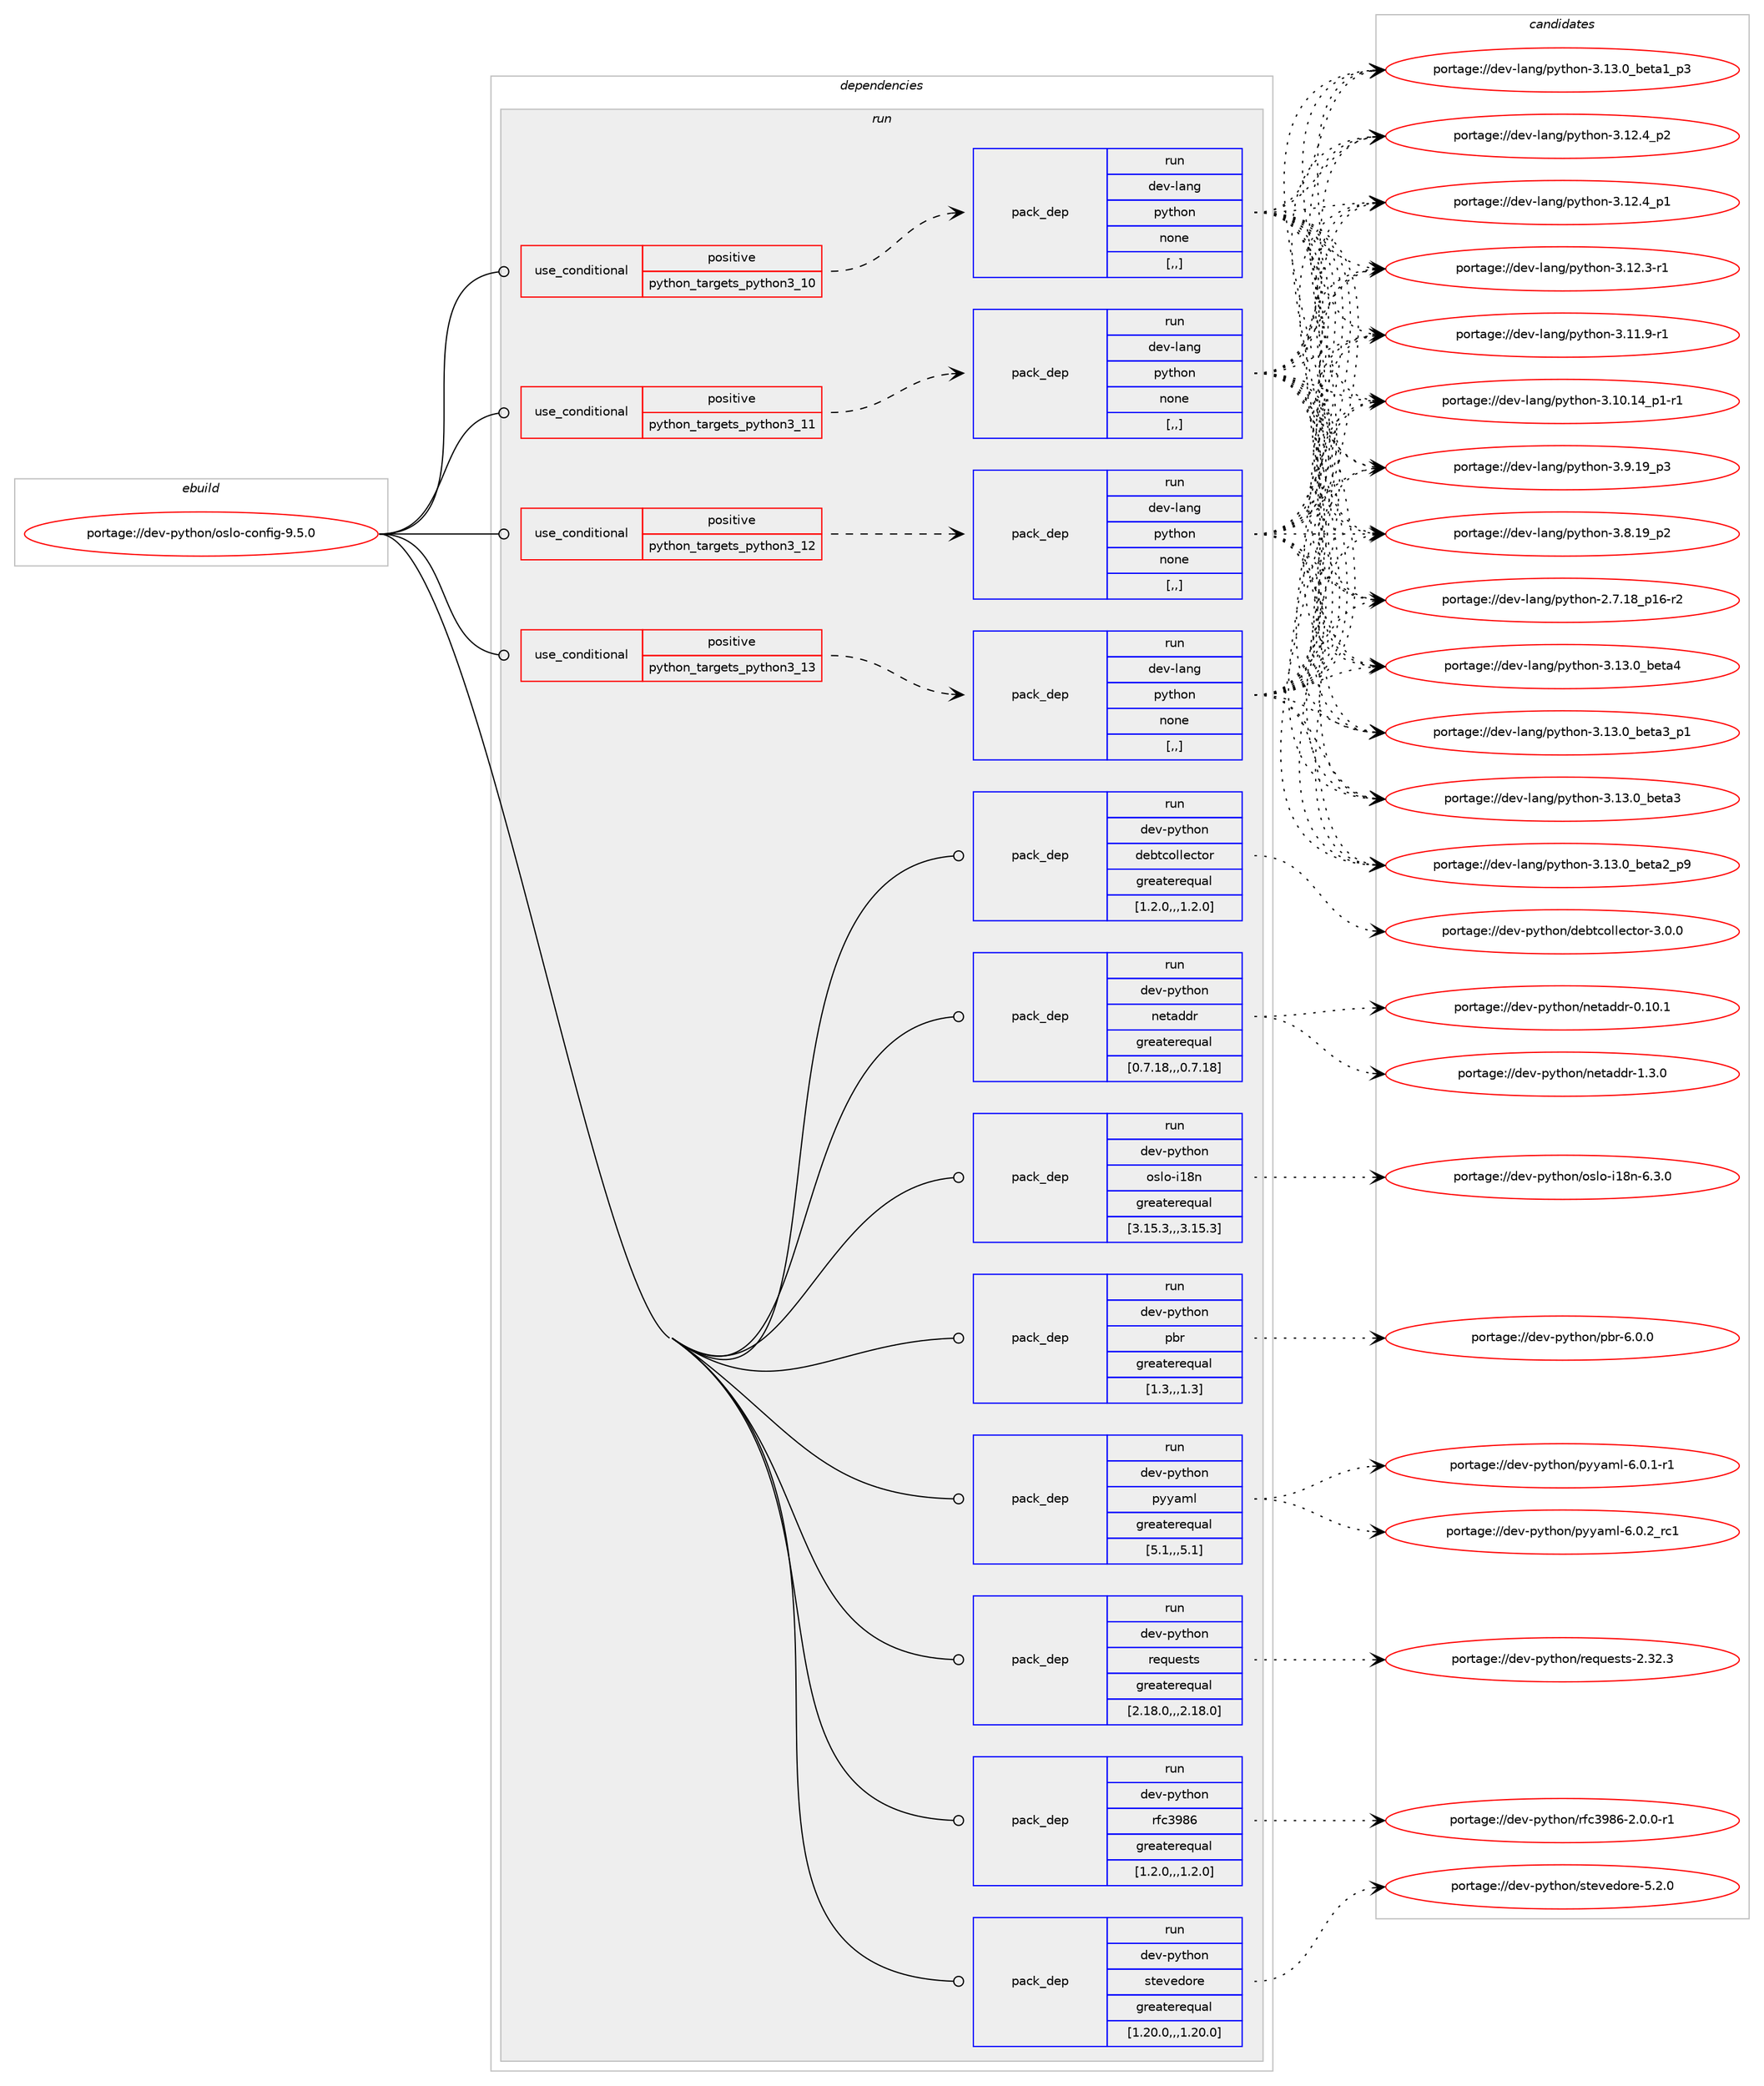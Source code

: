 digraph prolog {

# *************
# Graph options
# *************

newrank=true;
concentrate=true;
compound=true;
graph [rankdir=LR,fontname=Helvetica,fontsize=10,ranksep=1.5];#, ranksep=2.5, nodesep=0.2];
edge  [arrowhead=vee];
node  [fontname=Helvetica,fontsize=10];

# **********
# The ebuild
# **********

subgraph cluster_leftcol {
color=gray;
label=<<i>ebuild</i>>;
id [label="portage://dev-python/oslo-config-9.5.0", color=red, width=4, href="../dev-python/oslo-config-9.5.0.svg"];
}

# ****************
# The dependencies
# ****************

subgraph cluster_midcol {
color=gray;
label=<<i>dependencies</i>>;
subgraph cluster_compile {
fillcolor="#eeeeee";
style=filled;
label=<<i>compile</i>>;
}
subgraph cluster_compileandrun {
fillcolor="#eeeeee";
style=filled;
label=<<i>compile and run</i>>;
}
subgraph cluster_run {
fillcolor="#eeeeee";
style=filled;
label=<<i>run</i>>;
subgraph cond35574 {
dependency153360 [label=<<TABLE BORDER="0" CELLBORDER="1" CELLSPACING="0" CELLPADDING="4"><TR><TD ROWSPAN="3" CELLPADDING="10">use_conditional</TD></TR><TR><TD>positive</TD></TR><TR><TD>python_targets_python3_10</TD></TR></TABLE>>, shape=none, color=red];
subgraph pack116536 {
dependency153361 [label=<<TABLE BORDER="0" CELLBORDER="1" CELLSPACING="0" CELLPADDING="4" WIDTH="220"><TR><TD ROWSPAN="6" CELLPADDING="30">pack_dep</TD></TR><TR><TD WIDTH="110">run</TD></TR><TR><TD>dev-lang</TD></TR><TR><TD>python</TD></TR><TR><TD>none</TD></TR><TR><TD>[,,]</TD></TR></TABLE>>, shape=none, color=blue];
}
dependency153360:e -> dependency153361:w [weight=20,style="dashed",arrowhead="vee"];
}
id:e -> dependency153360:w [weight=20,style="solid",arrowhead="odot"];
subgraph cond35575 {
dependency153362 [label=<<TABLE BORDER="0" CELLBORDER="1" CELLSPACING="0" CELLPADDING="4"><TR><TD ROWSPAN="3" CELLPADDING="10">use_conditional</TD></TR><TR><TD>positive</TD></TR><TR><TD>python_targets_python3_11</TD></TR></TABLE>>, shape=none, color=red];
subgraph pack116537 {
dependency153363 [label=<<TABLE BORDER="0" CELLBORDER="1" CELLSPACING="0" CELLPADDING="4" WIDTH="220"><TR><TD ROWSPAN="6" CELLPADDING="30">pack_dep</TD></TR><TR><TD WIDTH="110">run</TD></TR><TR><TD>dev-lang</TD></TR><TR><TD>python</TD></TR><TR><TD>none</TD></TR><TR><TD>[,,]</TD></TR></TABLE>>, shape=none, color=blue];
}
dependency153362:e -> dependency153363:w [weight=20,style="dashed",arrowhead="vee"];
}
id:e -> dependency153362:w [weight=20,style="solid",arrowhead="odot"];
subgraph cond35576 {
dependency153364 [label=<<TABLE BORDER="0" CELLBORDER="1" CELLSPACING="0" CELLPADDING="4"><TR><TD ROWSPAN="3" CELLPADDING="10">use_conditional</TD></TR><TR><TD>positive</TD></TR><TR><TD>python_targets_python3_12</TD></TR></TABLE>>, shape=none, color=red];
subgraph pack116538 {
dependency153365 [label=<<TABLE BORDER="0" CELLBORDER="1" CELLSPACING="0" CELLPADDING="4" WIDTH="220"><TR><TD ROWSPAN="6" CELLPADDING="30">pack_dep</TD></TR><TR><TD WIDTH="110">run</TD></TR><TR><TD>dev-lang</TD></TR><TR><TD>python</TD></TR><TR><TD>none</TD></TR><TR><TD>[,,]</TD></TR></TABLE>>, shape=none, color=blue];
}
dependency153364:e -> dependency153365:w [weight=20,style="dashed",arrowhead="vee"];
}
id:e -> dependency153364:w [weight=20,style="solid",arrowhead="odot"];
subgraph cond35577 {
dependency153366 [label=<<TABLE BORDER="0" CELLBORDER="1" CELLSPACING="0" CELLPADDING="4"><TR><TD ROWSPAN="3" CELLPADDING="10">use_conditional</TD></TR><TR><TD>positive</TD></TR><TR><TD>python_targets_python3_13</TD></TR></TABLE>>, shape=none, color=red];
subgraph pack116539 {
dependency153367 [label=<<TABLE BORDER="0" CELLBORDER="1" CELLSPACING="0" CELLPADDING="4" WIDTH="220"><TR><TD ROWSPAN="6" CELLPADDING="30">pack_dep</TD></TR><TR><TD WIDTH="110">run</TD></TR><TR><TD>dev-lang</TD></TR><TR><TD>python</TD></TR><TR><TD>none</TD></TR><TR><TD>[,,]</TD></TR></TABLE>>, shape=none, color=blue];
}
dependency153366:e -> dependency153367:w [weight=20,style="dashed",arrowhead="vee"];
}
id:e -> dependency153366:w [weight=20,style="solid",arrowhead="odot"];
subgraph pack116540 {
dependency153368 [label=<<TABLE BORDER="0" CELLBORDER="1" CELLSPACING="0" CELLPADDING="4" WIDTH="220"><TR><TD ROWSPAN="6" CELLPADDING="30">pack_dep</TD></TR><TR><TD WIDTH="110">run</TD></TR><TR><TD>dev-python</TD></TR><TR><TD>debtcollector</TD></TR><TR><TD>greaterequal</TD></TR><TR><TD>[1.2.0,,,1.2.0]</TD></TR></TABLE>>, shape=none, color=blue];
}
id:e -> dependency153368:w [weight=20,style="solid",arrowhead="odot"];
subgraph pack116541 {
dependency153369 [label=<<TABLE BORDER="0" CELLBORDER="1" CELLSPACING="0" CELLPADDING="4" WIDTH="220"><TR><TD ROWSPAN="6" CELLPADDING="30">pack_dep</TD></TR><TR><TD WIDTH="110">run</TD></TR><TR><TD>dev-python</TD></TR><TR><TD>netaddr</TD></TR><TR><TD>greaterequal</TD></TR><TR><TD>[0.7.18,,,0.7.18]</TD></TR></TABLE>>, shape=none, color=blue];
}
id:e -> dependency153369:w [weight=20,style="solid",arrowhead="odot"];
subgraph pack116542 {
dependency153370 [label=<<TABLE BORDER="0" CELLBORDER="1" CELLSPACING="0" CELLPADDING="4" WIDTH="220"><TR><TD ROWSPAN="6" CELLPADDING="30">pack_dep</TD></TR><TR><TD WIDTH="110">run</TD></TR><TR><TD>dev-python</TD></TR><TR><TD>oslo-i18n</TD></TR><TR><TD>greaterequal</TD></TR><TR><TD>[3.15.3,,,3.15.3]</TD></TR></TABLE>>, shape=none, color=blue];
}
id:e -> dependency153370:w [weight=20,style="solid",arrowhead="odot"];
subgraph pack116543 {
dependency153371 [label=<<TABLE BORDER="0" CELLBORDER="1" CELLSPACING="0" CELLPADDING="4" WIDTH="220"><TR><TD ROWSPAN="6" CELLPADDING="30">pack_dep</TD></TR><TR><TD WIDTH="110">run</TD></TR><TR><TD>dev-python</TD></TR><TR><TD>pbr</TD></TR><TR><TD>greaterequal</TD></TR><TR><TD>[1.3,,,1.3]</TD></TR></TABLE>>, shape=none, color=blue];
}
id:e -> dependency153371:w [weight=20,style="solid",arrowhead="odot"];
subgraph pack116544 {
dependency153372 [label=<<TABLE BORDER="0" CELLBORDER="1" CELLSPACING="0" CELLPADDING="4" WIDTH="220"><TR><TD ROWSPAN="6" CELLPADDING="30">pack_dep</TD></TR><TR><TD WIDTH="110">run</TD></TR><TR><TD>dev-python</TD></TR><TR><TD>pyyaml</TD></TR><TR><TD>greaterequal</TD></TR><TR><TD>[5.1,,,5.1]</TD></TR></TABLE>>, shape=none, color=blue];
}
id:e -> dependency153372:w [weight=20,style="solid",arrowhead="odot"];
subgraph pack116545 {
dependency153373 [label=<<TABLE BORDER="0" CELLBORDER="1" CELLSPACING="0" CELLPADDING="4" WIDTH="220"><TR><TD ROWSPAN="6" CELLPADDING="30">pack_dep</TD></TR><TR><TD WIDTH="110">run</TD></TR><TR><TD>dev-python</TD></TR><TR><TD>requests</TD></TR><TR><TD>greaterequal</TD></TR><TR><TD>[2.18.0,,,2.18.0]</TD></TR></TABLE>>, shape=none, color=blue];
}
id:e -> dependency153373:w [weight=20,style="solid",arrowhead="odot"];
subgraph pack116546 {
dependency153374 [label=<<TABLE BORDER="0" CELLBORDER="1" CELLSPACING="0" CELLPADDING="4" WIDTH="220"><TR><TD ROWSPAN="6" CELLPADDING="30">pack_dep</TD></TR><TR><TD WIDTH="110">run</TD></TR><TR><TD>dev-python</TD></TR><TR><TD>rfc3986</TD></TR><TR><TD>greaterequal</TD></TR><TR><TD>[1.2.0,,,1.2.0]</TD></TR></TABLE>>, shape=none, color=blue];
}
id:e -> dependency153374:w [weight=20,style="solid",arrowhead="odot"];
subgraph pack116547 {
dependency153375 [label=<<TABLE BORDER="0" CELLBORDER="1" CELLSPACING="0" CELLPADDING="4" WIDTH="220"><TR><TD ROWSPAN="6" CELLPADDING="30">pack_dep</TD></TR><TR><TD WIDTH="110">run</TD></TR><TR><TD>dev-python</TD></TR><TR><TD>stevedore</TD></TR><TR><TD>greaterequal</TD></TR><TR><TD>[1.20.0,,,1.20.0]</TD></TR></TABLE>>, shape=none, color=blue];
}
id:e -> dependency153375:w [weight=20,style="solid",arrowhead="odot"];
}
}

# **************
# The candidates
# **************

subgraph cluster_choices {
rank=same;
color=gray;
label=<<i>candidates</i>>;

subgraph choice116536 {
color=black;
nodesep=1;
choice1001011184510897110103471121211161041111104551464951464895981011169752 [label="portage://dev-lang/python-3.13.0_beta4", color=red, width=4,href="../dev-lang/python-3.13.0_beta4.svg"];
choice10010111845108971101034711212111610411111045514649514648959810111697519511249 [label="portage://dev-lang/python-3.13.0_beta3_p1", color=red, width=4,href="../dev-lang/python-3.13.0_beta3_p1.svg"];
choice1001011184510897110103471121211161041111104551464951464895981011169751 [label="portage://dev-lang/python-3.13.0_beta3", color=red, width=4,href="../dev-lang/python-3.13.0_beta3.svg"];
choice10010111845108971101034711212111610411111045514649514648959810111697509511257 [label="portage://dev-lang/python-3.13.0_beta2_p9", color=red, width=4,href="../dev-lang/python-3.13.0_beta2_p9.svg"];
choice10010111845108971101034711212111610411111045514649514648959810111697499511251 [label="portage://dev-lang/python-3.13.0_beta1_p3", color=red, width=4,href="../dev-lang/python-3.13.0_beta1_p3.svg"];
choice100101118451089711010347112121116104111110455146495046529511250 [label="portage://dev-lang/python-3.12.4_p2", color=red, width=4,href="../dev-lang/python-3.12.4_p2.svg"];
choice100101118451089711010347112121116104111110455146495046529511249 [label="portage://dev-lang/python-3.12.4_p1", color=red, width=4,href="../dev-lang/python-3.12.4_p1.svg"];
choice100101118451089711010347112121116104111110455146495046514511449 [label="portage://dev-lang/python-3.12.3-r1", color=red, width=4,href="../dev-lang/python-3.12.3-r1.svg"];
choice100101118451089711010347112121116104111110455146494946574511449 [label="portage://dev-lang/python-3.11.9-r1", color=red, width=4,href="../dev-lang/python-3.11.9-r1.svg"];
choice100101118451089711010347112121116104111110455146494846495295112494511449 [label="portage://dev-lang/python-3.10.14_p1-r1", color=red, width=4,href="../dev-lang/python-3.10.14_p1-r1.svg"];
choice100101118451089711010347112121116104111110455146574649579511251 [label="portage://dev-lang/python-3.9.19_p3", color=red, width=4,href="../dev-lang/python-3.9.19_p3.svg"];
choice100101118451089711010347112121116104111110455146564649579511250 [label="portage://dev-lang/python-3.8.19_p2", color=red, width=4,href="../dev-lang/python-3.8.19_p2.svg"];
choice100101118451089711010347112121116104111110455046554649569511249544511450 [label="portage://dev-lang/python-2.7.18_p16-r2", color=red, width=4,href="../dev-lang/python-2.7.18_p16-r2.svg"];
dependency153361:e -> choice1001011184510897110103471121211161041111104551464951464895981011169752:w [style=dotted,weight="100"];
dependency153361:e -> choice10010111845108971101034711212111610411111045514649514648959810111697519511249:w [style=dotted,weight="100"];
dependency153361:e -> choice1001011184510897110103471121211161041111104551464951464895981011169751:w [style=dotted,weight="100"];
dependency153361:e -> choice10010111845108971101034711212111610411111045514649514648959810111697509511257:w [style=dotted,weight="100"];
dependency153361:e -> choice10010111845108971101034711212111610411111045514649514648959810111697499511251:w [style=dotted,weight="100"];
dependency153361:e -> choice100101118451089711010347112121116104111110455146495046529511250:w [style=dotted,weight="100"];
dependency153361:e -> choice100101118451089711010347112121116104111110455146495046529511249:w [style=dotted,weight="100"];
dependency153361:e -> choice100101118451089711010347112121116104111110455146495046514511449:w [style=dotted,weight="100"];
dependency153361:e -> choice100101118451089711010347112121116104111110455146494946574511449:w [style=dotted,weight="100"];
dependency153361:e -> choice100101118451089711010347112121116104111110455146494846495295112494511449:w [style=dotted,weight="100"];
dependency153361:e -> choice100101118451089711010347112121116104111110455146574649579511251:w [style=dotted,weight="100"];
dependency153361:e -> choice100101118451089711010347112121116104111110455146564649579511250:w [style=dotted,weight="100"];
dependency153361:e -> choice100101118451089711010347112121116104111110455046554649569511249544511450:w [style=dotted,weight="100"];
}
subgraph choice116537 {
color=black;
nodesep=1;
choice1001011184510897110103471121211161041111104551464951464895981011169752 [label="portage://dev-lang/python-3.13.0_beta4", color=red, width=4,href="../dev-lang/python-3.13.0_beta4.svg"];
choice10010111845108971101034711212111610411111045514649514648959810111697519511249 [label="portage://dev-lang/python-3.13.0_beta3_p1", color=red, width=4,href="../dev-lang/python-3.13.0_beta3_p1.svg"];
choice1001011184510897110103471121211161041111104551464951464895981011169751 [label="portage://dev-lang/python-3.13.0_beta3", color=red, width=4,href="../dev-lang/python-3.13.0_beta3.svg"];
choice10010111845108971101034711212111610411111045514649514648959810111697509511257 [label="portage://dev-lang/python-3.13.0_beta2_p9", color=red, width=4,href="../dev-lang/python-3.13.0_beta2_p9.svg"];
choice10010111845108971101034711212111610411111045514649514648959810111697499511251 [label="portage://dev-lang/python-3.13.0_beta1_p3", color=red, width=4,href="../dev-lang/python-3.13.0_beta1_p3.svg"];
choice100101118451089711010347112121116104111110455146495046529511250 [label="portage://dev-lang/python-3.12.4_p2", color=red, width=4,href="../dev-lang/python-3.12.4_p2.svg"];
choice100101118451089711010347112121116104111110455146495046529511249 [label="portage://dev-lang/python-3.12.4_p1", color=red, width=4,href="../dev-lang/python-3.12.4_p1.svg"];
choice100101118451089711010347112121116104111110455146495046514511449 [label="portage://dev-lang/python-3.12.3-r1", color=red, width=4,href="../dev-lang/python-3.12.3-r1.svg"];
choice100101118451089711010347112121116104111110455146494946574511449 [label="portage://dev-lang/python-3.11.9-r1", color=red, width=4,href="../dev-lang/python-3.11.9-r1.svg"];
choice100101118451089711010347112121116104111110455146494846495295112494511449 [label="portage://dev-lang/python-3.10.14_p1-r1", color=red, width=4,href="../dev-lang/python-3.10.14_p1-r1.svg"];
choice100101118451089711010347112121116104111110455146574649579511251 [label="portage://dev-lang/python-3.9.19_p3", color=red, width=4,href="../dev-lang/python-3.9.19_p3.svg"];
choice100101118451089711010347112121116104111110455146564649579511250 [label="portage://dev-lang/python-3.8.19_p2", color=red, width=4,href="../dev-lang/python-3.8.19_p2.svg"];
choice100101118451089711010347112121116104111110455046554649569511249544511450 [label="portage://dev-lang/python-2.7.18_p16-r2", color=red, width=4,href="../dev-lang/python-2.7.18_p16-r2.svg"];
dependency153363:e -> choice1001011184510897110103471121211161041111104551464951464895981011169752:w [style=dotted,weight="100"];
dependency153363:e -> choice10010111845108971101034711212111610411111045514649514648959810111697519511249:w [style=dotted,weight="100"];
dependency153363:e -> choice1001011184510897110103471121211161041111104551464951464895981011169751:w [style=dotted,weight="100"];
dependency153363:e -> choice10010111845108971101034711212111610411111045514649514648959810111697509511257:w [style=dotted,weight="100"];
dependency153363:e -> choice10010111845108971101034711212111610411111045514649514648959810111697499511251:w [style=dotted,weight="100"];
dependency153363:e -> choice100101118451089711010347112121116104111110455146495046529511250:w [style=dotted,weight="100"];
dependency153363:e -> choice100101118451089711010347112121116104111110455146495046529511249:w [style=dotted,weight="100"];
dependency153363:e -> choice100101118451089711010347112121116104111110455146495046514511449:w [style=dotted,weight="100"];
dependency153363:e -> choice100101118451089711010347112121116104111110455146494946574511449:w [style=dotted,weight="100"];
dependency153363:e -> choice100101118451089711010347112121116104111110455146494846495295112494511449:w [style=dotted,weight="100"];
dependency153363:e -> choice100101118451089711010347112121116104111110455146574649579511251:w [style=dotted,weight="100"];
dependency153363:e -> choice100101118451089711010347112121116104111110455146564649579511250:w [style=dotted,weight="100"];
dependency153363:e -> choice100101118451089711010347112121116104111110455046554649569511249544511450:w [style=dotted,weight="100"];
}
subgraph choice116538 {
color=black;
nodesep=1;
choice1001011184510897110103471121211161041111104551464951464895981011169752 [label="portage://dev-lang/python-3.13.0_beta4", color=red, width=4,href="../dev-lang/python-3.13.0_beta4.svg"];
choice10010111845108971101034711212111610411111045514649514648959810111697519511249 [label="portage://dev-lang/python-3.13.0_beta3_p1", color=red, width=4,href="../dev-lang/python-3.13.0_beta3_p1.svg"];
choice1001011184510897110103471121211161041111104551464951464895981011169751 [label="portage://dev-lang/python-3.13.0_beta3", color=red, width=4,href="../dev-lang/python-3.13.0_beta3.svg"];
choice10010111845108971101034711212111610411111045514649514648959810111697509511257 [label="portage://dev-lang/python-3.13.0_beta2_p9", color=red, width=4,href="../dev-lang/python-3.13.0_beta2_p9.svg"];
choice10010111845108971101034711212111610411111045514649514648959810111697499511251 [label="portage://dev-lang/python-3.13.0_beta1_p3", color=red, width=4,href="../dev-lang/python-3.13.0_beta1_p3.svg"];
choice100101118451089711010347112121116104111110455146495046529511250 [label="portage://dev-lang/python-3.12.4_p2", color=red, width=4,href="../dev-lang/python-3.12.4_p2.svg"];
choice100101118451089711010347112121116104111110455146495046529511249 [label="portage://dev-lang/python-3.12.4_p1", color=red, width=4,href="../dev-lang/python-3.12.4_p1.svg"];
choice100101118451089711010347112121116104111110455146495046514511449 [label="portage://dev-lang/python-3.12.3-r1", color=red, width=4,href="../dev-lang/python-3.12.3-r1.svg"];
choice100101118451089711010347112121116104111110455146494946574511449 [label="portage://dev-lang/python-3.11.9-r1", color=red, width=4,href="../dev-lang/python-3.11.9-r1.svg"];
choice100101118451089711010347112121116104111110455146494846495295112494511449 [label="portage://dev-lang/python-3.10.14_p1-r1", color=red, width=4,href="../dev-lang/python-3.10.14_p1-r1.svg"];
choice100101118451089711010347112121116104111110455146574649579511251 [label="portage://dev-lang/python-3.9.19_p3", color=red, width=4,href="../dev-lang/python-3.9.19_p3.svg"];
choice100101118451089711010347112121116104111110455146564649579511250 [label="portage://dev-lang/python-3.8.19_p2", color=red, width=4,href="../dev-lang/python-3.8.19_p2.svg"];
choice100101118451089711010347112121116104111110455046554649569511249544511450 [label="portage://dev-lang/python-2.7.18_p16-r2", color=red, width=4,href="../dev-lang/python-2.7.18_p16-r2.svg"];
dependency153365:e -> choice1001011184510897110103471121211161041111104551464951464895981011169752:w [style=dotted,weight="100"];
dependency153365:e -> choice10010111845108971101034711212111610411111045514649514648959810111697519511249:w [style=dotted,weight="100"];
dependency153365:e -> choice1001011184510897110103471121211161041111104551464951464895981011169751:w [style=dotted,weight="100"];
dependency153365:e -> choice10010111845108971101034711212111610411111045514649514648959810111697509511257:w [style=dotted,weight="100"];
dependency153365:e -> choice10010111845108971101034711212111610411111045514649514648959810111697499511251:w [style=dotted,weight="100"];
dependency153365:e -> choice100101118451089711010347112121116104111110455146495046529511250:w [style=dotted,weight="100"];
dependency153365:e -> choice100101118451089711010347112121116104111110455146495046529511249:w [style=dotted,weight="100"];
dependency153365:e -> choice100101118451089711010347112121116104111110455146495046514511449:w [style=dotted,weight="100"];
dependency153365:e -> choice100101118451089711010347112121116104111110455146494946574511449:w [style=dotted,weight="100"];
dependency153365:e -> choice100101118451089711010347112121116104111110455146494846495295112494511449:w [style=dotted,weight="100"];
dependency153365:e -> choice100101118451089711010347112121116104111110455146574649579511251:w [style=dotted,weight="100"];
dependency153365:e -> choice100101118451089711010347112121116104111110455146564649579511250:w [style=dotted,weight="100"];
dependency153365:e -> choice100101118451089711010347112121116104111110455046554649569511249544511450:w [style=dotted,weight="100"];
}
subgraph choice116539 {
color=black;
nodesep=1;
choice1001011184510897110103471121211161041111104551464951464895981011169752 [label="portage://dev-lang/python-3.13.0_beta4", color=red, width=4,href="../dev-lang/python-3.13.0_beta4.svg"];
choice10010111845108971101034711212111610411111045514649514648959810111697519511249 [label="portage://dev-lang/python-3.13.0_beta3_p1", color=red, width=4,href="../dev-lang/python-3.13.0_beta3_p1.svg"];
choice1001011184510897110103471121211161041111104551464951464895981011169751 [label="portage://dev-lang/python-3.13.0_beta3", color=red, width=4,href="../dev-lang/python-3.13.0_beta3.svg"];
choice10010111845108971101034711212111610411111045514649514648959810111697509511257 [label="portage://dev-lang/python-3.13.0_beta2_p9", color=red, width=4,href="../dev-lang/python-3.13.0_beta2_p9.svg"];
choice10010111845108971101034711212111610411111045514649514648959810111697499511251 [label="portage://dev-lang/python-3.13.0_beta1_p3", color=red, width=4,href="../dev-lang/python-3.13.0_beta1_p3.svg"];
choice100101118451089711010347112121116104111110455146495046529511250 [label="portage://dev-lang/python-3.12.4_p2", color=red, width=4,href="../dev-lang/python-3.12.4_p2.svg"];
choice100101118451089711010347112121116104111110455146495046529511249 [label="portage://dev-lang/python-3.12.4_p1", color=red, width=4,href="../dev-lang/python-3.12.4_p1.svg"];
choice100101118451089711010347112121116104111110455146495046514511449 [label="portage://dev-lang/python-3.12.3-r1", color=red, width=4,href="../dev-lang/python-3.12.3-r1.svg"];
choice100101118451089711010347112121116104111110455146494946574511449 [label="portage://dev-lang/python-3.11.9-r1", color=red, width=4,href="../dev-lang/python-3.11.9-r1.svg"];
choice100101118451089711010347112121116104111110455146494846495295112494511449 [label="portage://dev-lang/python-3.10.14_p1-r1", color=red, width=4,href="../dev-lang/python-3.10.14_p1-r1.svg"];
choice100101118451089711010347112121116104111110455146574649579511251 [label="portage://dev-lang/python-3.9.19_p3", color=red, width=4,href="../dev-lang/python-3.9.19_p3.svg"];
choice100101118451089711010347112121116104111110455146564649579511250 [label="portage://dev-lang/python-3.8.19_p2", color=red, width=4,href="../dev-lang/python-3.8.19_p2.svg"];
choice100101118451089711010347112121116104111110455046554649569511249544511450 [label="portage://dev-lang/python-2.7.18_p16-r2", color=red, width=4,href="../dev-lang/python-2.7.18_p16-r2.svg"];
dependency153367:e -> choice1001011184510897110103471121211161041111104551464951464895981011169752:w [style=dotted,weight="100"];
dependency153367:e -> choice10010111845108971101034711212111610411111045514649514648959810111697519511249:w [style=dotted,weight="100"];
dependency153367:e -> choice1001011184510897110103471121211161041111104551464951464895981011169751:w [style=dotted,weight="100"];
dependency153367:e -> choice10010111845108971101034711212111610411111045514649514648959810111697509511257:w [style=dotted,weight="100"];
dependency153367:e -> choice10010111845108971101034711212111610411111045514649514648959810111697499511251:w [style=dotted,weight="100"];
dependency153367:e -> choice100101118451089711010347112121116104111110455146495046529511250:w [style=dotted,weight="100"];
dependency153367:e -> choice100101118451089711010347112121116104111110455146495046529511249:w [style=dotted,weight="100"];
dependency153367:e -> choice100101118451089711010347112121116104111110455146495046514511449:w [style=dotted,weight="100"];
dependency153367:e -> choice100101118451089711010347112121116104111110455146494946574511449:w [style=dotted,weight="100"];
dependency153367:e -> choice100101118451089711010347112121116104111110455146494846495295112494511449:w [style=dotted,weight="100"];
dependency153367:e -> choice100101118451089711010347112121116104111110455146574649579511251:w [style=dotted,weight="100"];
dependency153367:e -> choice100101118451089711010347112121116104111110455146564649579511250:w [style=dotted,weight="100"];
dependency153367:e -> choice100101118451089711010347112121116104111110455046554649569511249544511450:w [style=dotted,weight="100"];
}
subgraph choice116540 {
color=black;
nodesep=1;
choice1001011184511212111610411111047100101981169911110810810199116111114455146484648 [label="portage://dev-python/debtcollector-3.0.0", color=red, width=4,href="../dev-python/debtcollector-3.0.0.svg"];
dependency153368:e -> choice1001011184511212111610411111047100101981169911110810810199116111114455146484648:w [style=dotted,weight="100"];
}
subgraph choice116541 {
color=black;
nodesep=1;
choice100101118451121211161041111104711010111697100100114454946514648 [label="portage://dev-python/netaddr-1.3.0", color=red, width=4,href="../dev-python/netaddr-1.3.0.svg"];
choice10010111845112121116104111110471101011169710010011445484649484649 [label="portage://dev-python/netaddr-0.10.1", color=red, width=4,href="../dev-python/netaddr-0.10.1.svg"];
dependency153369:e -> choice100101118451121211161041111104711010111697100100114454946514648:w [style=dotted,weight="100"];
dependency153369:e -> choice10010111845112121116104111110471101011169710010011445484649484649:w [style=dotted,weight="100"];
}
subgraph choice116542 {
color=black;
nodesep=1;
choice1001011184511212111610411111047111115108111451054956110455446514648 [label="portage://dev-python/oslo-i18n-6.3.0", color=red, width=4,href="../dev-python/oslo-i18n-6.3.0.svg"];
dependency153370:e -> choice1001011184511212111610411111047111115108111451054956110455446514648:w [style=dotted,weight="100"];
}
subgraph choice116543 {
color=black;
nodesep=1;
choice100101118451121211161041111104711298114455446484648 [label="portage://dev-python/pbr-6.0.0", color=red, width=4,href="../dev-python/pbr-6.0.0.svg"];
dependency153371:e -> choice100101118451121211161041111104711298114455446484648:w [style=dotted,weight="100"];
}
subgraph choice116544 {
color=black;
nodesep=1;
choice100101118451121211161041111104711212112197109108455446484650951149949 [label="portage://dev-python/pyyaml-6.0.2_rc1", color=red, width=4,href="../dev-python/pyyaml-6.0.2_rc1.svg"];
choice1001011184511212111610411111047112121121971091084554464846494511449 [label="portage://dev-python/pyyaml-6.0.1-r1", color=red, width=4,href="../dev-python/pyyaml-6.0.1-r1.svg"];
dependency153372:e -> choice100101118451121211161041111104711212112197109108455446484650951149949:w [style=dotted,weight="100"];
dependency153372:e -> choice1001011184511212111610411111047112121121971091084554464846494511449:w [style=dotted,weight="100"];
}
subgraph choice116545 {
color=black;
nodesep=1;
choice100101118451121211161041111104711410111311710111511611545504651504651 [label="portage://dev-python/requests-2.32.3", color=red, width=4,href="../dev-python/requests-2.32.3.svg"];
dependency153373:e -> choice100101118451121211161041111104711410111311710111511611545504651504651:w [style=dotted,weight="100"];
}
subgraph choice116546 {
color=black;
nodesep=1;
choice100101118451121211161041111104711410299515756544550464846484511449 [label="portage://dev-python/rfc3986-2.0.0-r1", color=red, width=4,href="../dev-python/rfc3986-2.0.0-r1.svg"];
dependency153374:e -> choice100101118451121211161041111104711410299515756544550464846484511449:w [style=dotted,weight="100"];
}
subgraph choice116547 {
color=black;
nodesep=1;
choice1001011184511212111610411111047115116101118101100111114101455346504648 [label="portage://dev-python/stevedore-5.2.0", color=red, width=4,href="../dev-python/stevedore-5.2.0.svg"];
dependency153375:e -> choice1001011184511212111610411111047115116101118101100111114101455346504648:w [style=dotted,weight="100"];
}
}

}
